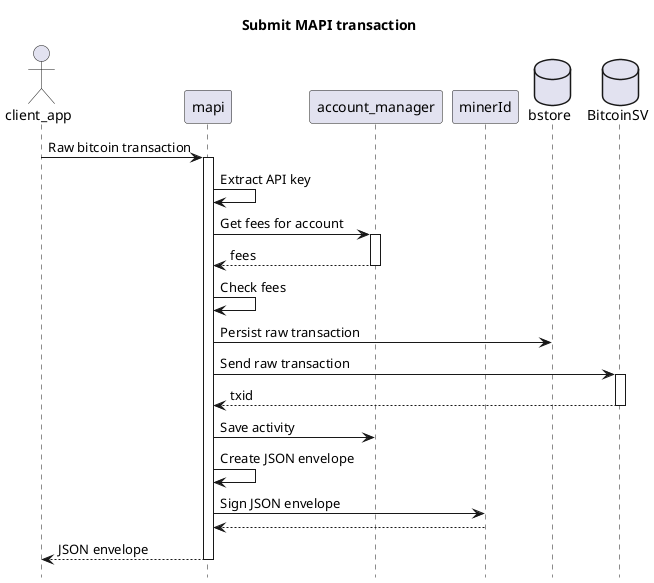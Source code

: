 @startuml
hide footbox

actor client_app
participant mapi
participant account_manager
participant minerId
database bstore
database BitcoinSV


title Submit MAPI transaction

client_app -> mapi ++: Raw bitcoin transaction
  
  mapi -> mapi: Extract API key

  mapi -> account_manager ++: Get fees for account
  return fees

  mapi -> mapi: Check fees

  mapi -> bstore: Persist raw transaction

  mapi -> BitcoinSV ++: Send raw transaction
  return txid

  mapi -> account_manager: Save activity

  mapi -> mapi: Create JSON envelope

  mapi -> minerId: Sign JSON envelope
  minerId --> mapi
return JSON envelope

@enduml
